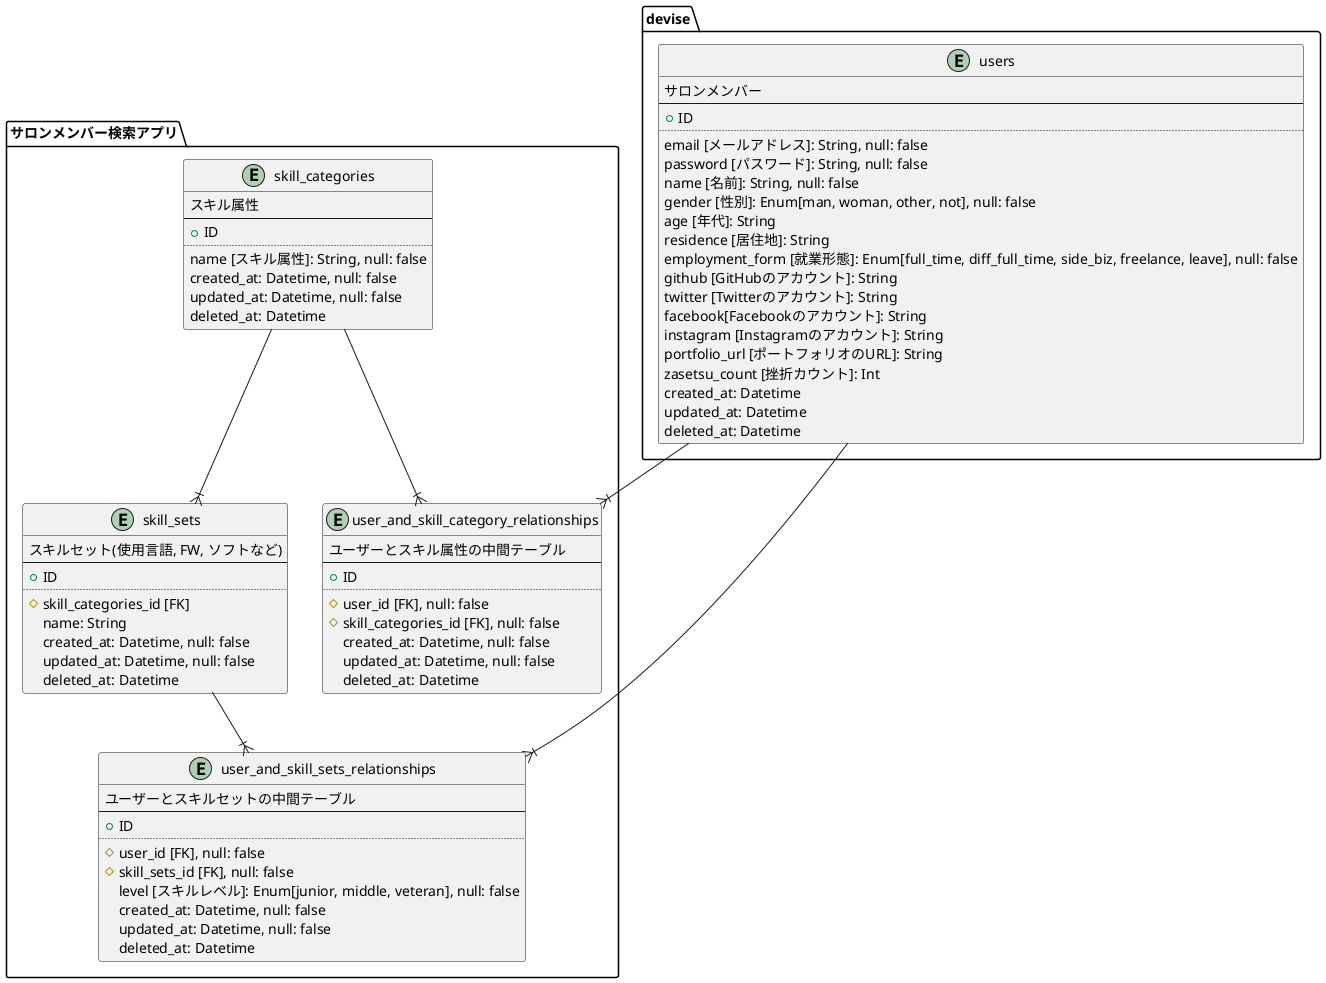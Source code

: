 @startuml
'ユーザー'
package devise {
    entity users{
        サロンメンバー
        --
        + ID
        ..
        email [メールアドレス]: String, null: false
        password [パスワード]: String, null: false
        name [名前]: String, null: false
        gender [性別]: Enum[man, woman, other, not], null: false
        age [年代]: String
        residence [居住地]: String
        employment_form [就業形態]: Enum[full_time, diff_full_time, side_biz, freelance, leave], null: false
        github [GitHubのアカウント]: String
        twitter [Twitterのアカウント]: String
        facebook[Facebookのアカウント]: String
        instagram [Instagramのアカウント]: String
        portfolio_url [ポートフォリオのURL]: String
        zasetsu_count [挫折カウント]: Int
        created_at: Datetime
        updated_at: Datetime
        deleted_at: Datetime
    }
}

package サロンメンバー検索アプリ {
    'スキル'
    entity skill_categories {
        スキル属性
        --
        + ID
        ..
        name [スキル属性]: String, null: false
        created_at: Datetime, null: false
        updated_at: Datetime, null: false
        deleted_at: Datetime
    }

    '技術'
    entity skill_sets {
        スキルセット(使用言語, FW, ソフトなど)
        --
        + ID
        ..
        # skill_categories_id [FK]
        name: String
        created_at: Datetime, null: false
        updated_at: Datetime, null: false
        deleted_at: Datetime
    }

    'ユーザーとスキルカテゴリーの中間テーブル'
    entity user_and_skill_category_relationships {
        ユーザーとスキル属性の中間テーブル
        --
        + ID
        ..
        # user_id [FK], null: false
        # skill_categories_id [FK], null: false
        created_at: Datetime, null: false
        updated_at: Datetime, null: false
        deleted_at: Datetime
    }

    'ユーザーとスキルセットの中間テーブル'
    entity user_and_skill_sets_relationships {
        ユーザーとスキルセットの中間テーブル
        --
        + ID
        ..
        # user_id [FK], null: false
        # skill_sets_id [FK], null: false
        level [スキルレベル]: Enum[junior, middle, veteran], null: false
        created_at: Datetime, null: false
        updated_at: Datetime, null: false
        deleted_at: Datetime
    }
}

users --|{ user_and_skill_category_relationships
skill_categories --|{ user_and_skill_category_relationships

users --|{ user_and_skill_sets_relationships
skill_sets --|{ user_and_skill_sets_relationships

skill_categories --|{ skill_sets

@enduml
